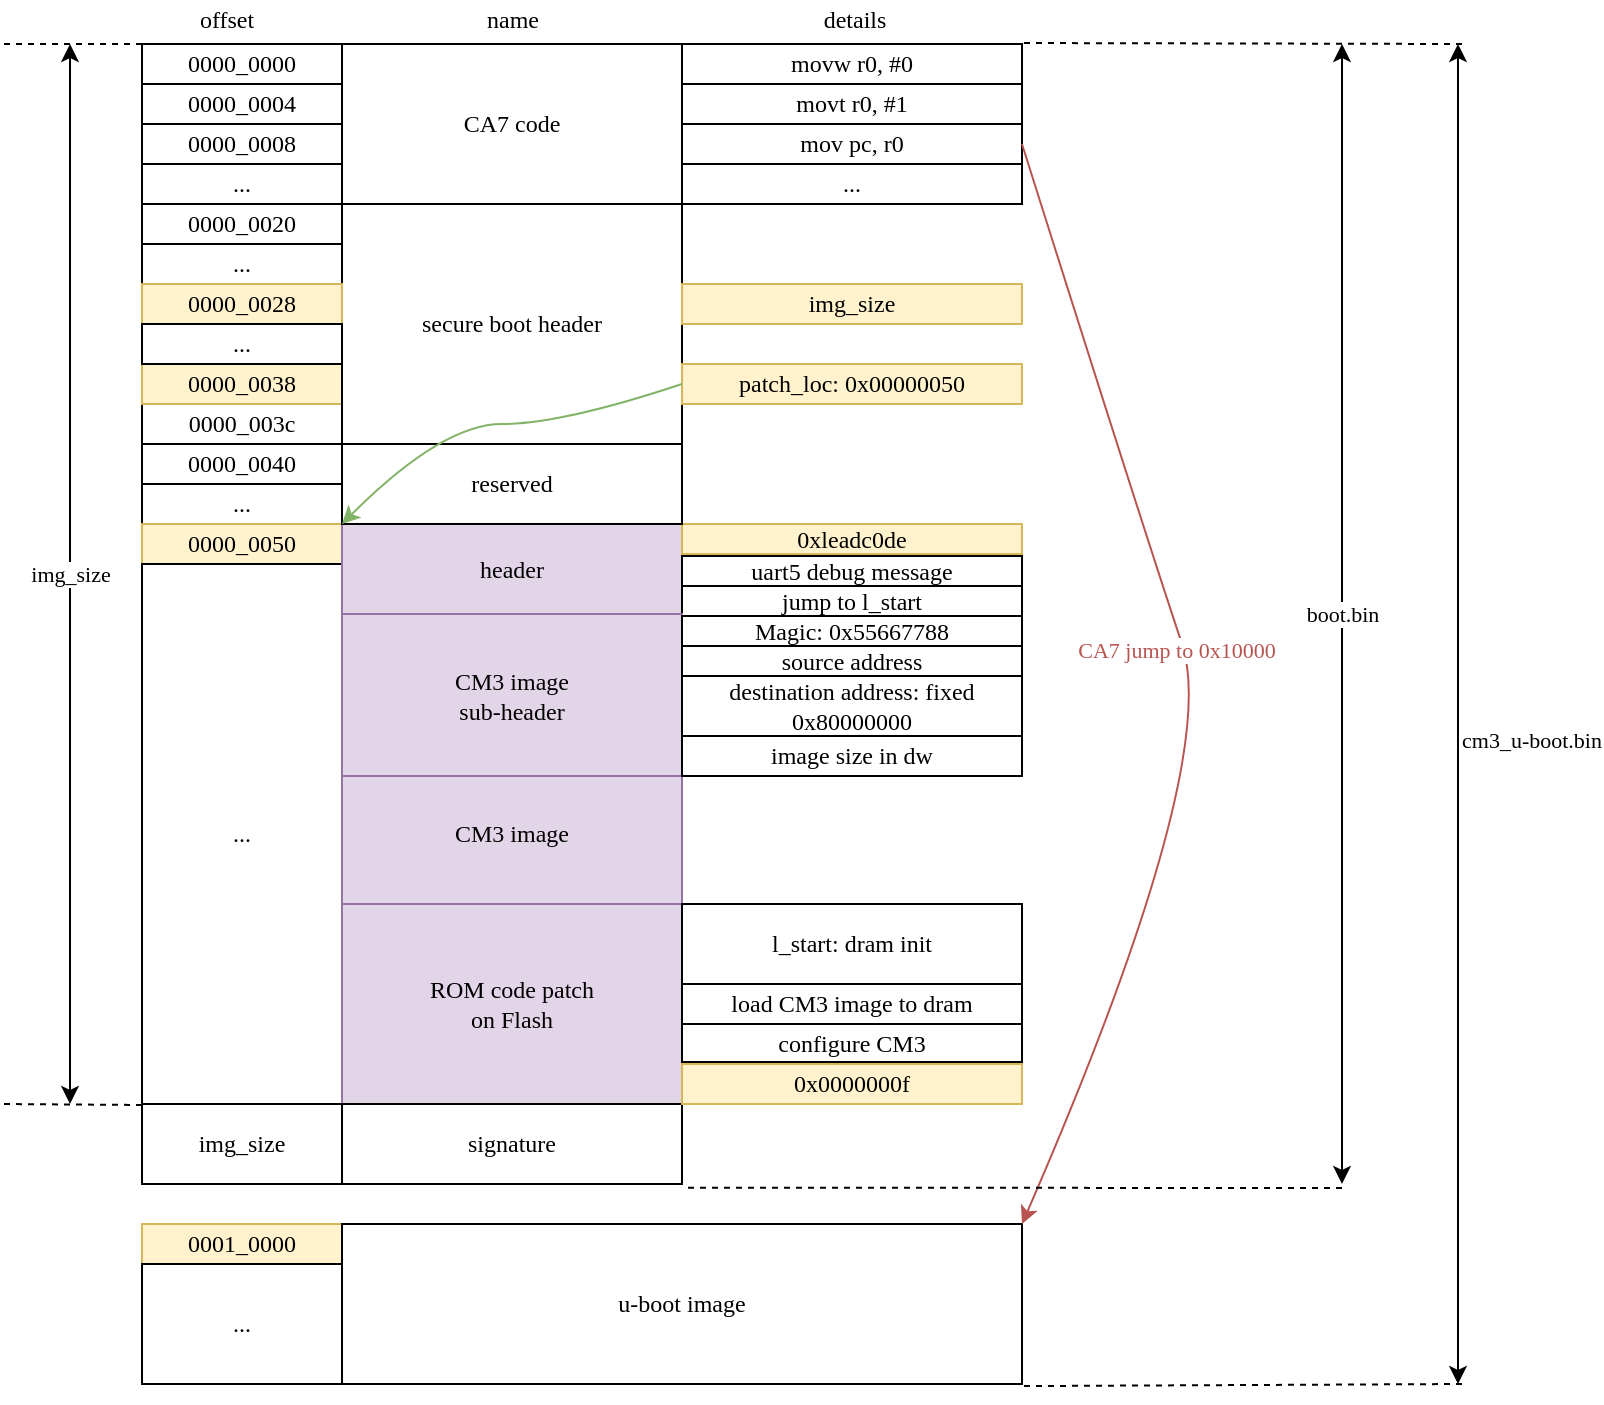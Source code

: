 <mxfile version="11.1.4" type="device"><diagram id="dw0IqlBXZwo_pZofRDzN" name="Page-1"><mxGraphModel dx="1090" dy="643" grid="1" gridSize="10" guides="1" tooltips="1" connect="1" arrows="1" fold="1" page="1" pageScale="1" pageWidth="827" pageHeight="1169" math="0" shadow="0"><root><mxCell id="0"/><mxCell id="1" parent="0"/><mxCell id="EMx238ram38udujBlheV-1" value="0000_0000" style="rounded=0;whiteSpace=wrap;html=1;fontFamily=Lucida Console;" parent="1" vertex="1"><mxGeometry x="74" y="40" width="100" height="20" as="geometry"/></mxCell><mxCell id="EMx238ram38udujBlheV-2" value="0000_0004" style="rounded=0;whiteSpace=wrap;html=1;fontFamily=Lucida Console;" parent="1" vertex="1"><mxGeometry x="74" y="60" width="100" height="20" as="geometry"/></mxCell><mxCell id="EMx238ram38udujBlheV-3" value="0000_0008" style="rounded=0;whiteSpace=wrap;html=1;fontFamily=Lucida Console;" parent="1" vertex="1"><mxGeometry x="74" y="80" width="100" height="20" as="geometry"/></mxCell><mxCell id="EMx238ram38udujBlheV-4" value="movw r0, #0" style="rounded=0;whiteSpace=wrap;html=1;fontFamily=Lucida Console;" parent="1" vertex="1"><mxGeometry x="344" y="40" width="170" height="20" as="geometry"/></mxCell><mxCell id="EMx238ram38udujBlheV-5" value="movt r0, #1" style="rounded=0;whiteSpace=wrap;html=1;fontFamily=Lucida Console;" parent="1" vertex="1"><mxGeometry x="344" y="60" width="170" height="20" as="geometry"/></mxCell><mxCell id="EMx238ram38udujBlheV-6" value="mov pc, r0" style="rounded=0;whiteSpace=wrap;html=1;fontFamily=Lucida Console;" parent="1" vertex="1"><mxGeometry x="344" y="80" width="170" height="20" as="geometry"/></mxCell><mxCell id="EMx238ram38udujBlheV-7" value="..." style="rounded=0;whiteSpace=wrap;html=1;fontFamily=Lucida Console;" parent="1" vertex="1"><mxGeometry x="74" y="100" width="100" height="20" as="geometry"/></mxCell><mxCell id="EMx238ram38udujBlheV-8" value="0000_0020" style="rounded=0;whiteSpace=wrap;html=1;fontFamily=Lucida Console;" parent="1" vertex="1"><mxGeometry x="74" y="120" width="100" height="20" as="geometry"/></mxCell><mxCell id="EMx238ram38udujBlheV-9" value="..." style="rounded=0;whiteSpace=wrap;html=1;fontFamily=Lucida Console;" parent="1" vertex="1"><mxGeometry x="74" y="140" width="100" height="20" as="geometry"/></mxCell><mxCell id="EMx238ram38udujBlheV-10" value="0000_003c" style="rounded=0;whiteSpace=wrap;html=1;fontFamily=Lucida Console;" parent="1" vertex="1"><mxGeometry x="74" y="220" width="100" height="20" as="geometry"/></mxCell><mxCell id="EMx238ram38udujBlheV-12" value="0000_0038" style="rounded=0;whiteSpace=wrap;html=1;fontFamily=Lucida Console;fillColor=#fff2cc;strokeColor=#d6b656;" parent="1" vertex="1"><mxGeometry x="74" y="200" width="100" height="20" as="geometry"/></mxCell><mxCell id="EMx238ram38udujBlheV-13" value="secure boot header" style="rounded=0;whiteSpace=wrap;html=1;fontFamily=Lucida Console;" parent="1" vertex="1"><mxGeometry x="174" y="120" width="170" height="120" as="geometry"/></mxCell><mxCell id="EMx238ram38udujBlheV-14" value="0000_0040" style="rounded=0;whiteSpace=wrap;html=1;fontFamily=Lucida Console;" parent="1" vertex="1"><mxGeometry x="74" y="240" width="100" height="20" as="geometry"/></mxCell><mxCell id="EMx238ram38udujBlheV-15" value="..." style="rounded=0;whiteSpace=wrap;html=1;fontFamily=Lucida Console;" parent="1" vertex="1"><mxGeometry x="74" y="260" width="100" height="20" as="geometry"/></mxCell><mxCell id="EMx238ram38udujBlheV-16" value="0000_0050" style="rounded=0;whiteSpace=wrap;html=1;fontFamily=Lucida Console;fillColor=#fff2cc;strokeColor=#d6b656;" parent="1" vertex="1"><mxGeometry x="74" y="280" width="100" height="20" as="geometry"/></mxCell><mxCell id="EMx238ram38udujBlheV-17" value="..." style="rounded=0;whiteSpace=wrap;html=1;fontFamily=Lucida Console;" parent="1" vertex="1"><mxGeometry x="74" y="300" width="100" height="270" as="geometry"/></mxCell><mxCell id="EMx238ram38udujBlheV-18" value="header" style="rounded=0;whiteSpace=wrap;html=1;fontFamily=Lucida Console;fillColor=#e1d5e7;strokeColor=#9673a6;" parent="1" vertex="1"><mxGeometry x="174" y="280" width="170" height="45" as="geometry"/></mxCell><mxCell id="EMx238ram38udujBlheV-19" value="0xleadc0de" style="rounded=0;whiteSpace=wrap;html=1;fontFamily=Lucida Console;fillColor=#fff2cc;strokeColor=#d6b656;" parent="1" vertex="1"><mxGeometry x="344" y="280" width="170" height="15" as="geometry"/></mxCell><mxCell id="EMx238ram38udujBlheV-20" value="CA7 code" style="rounded=0;whiteSpace=wrap;html=1;fontFamily=Lucida Console;" parent="1" vertex="1"><mxGeometry x="174" y="40" width="170" height="80" as="geometry"/></mxCell><mxCell id="EMx238ram38udujBlheV-21" value="..." style="rounded=0;whiteSpace=wrap;html=1;fontFamily=Lucida Console;" parent="1" vertex="1"><mxGeometry x="344" y="100" width="170" height="20" as="geometry"/></mxCell><mxCell id="EMx238ram38udujBlheV-22" value="patch_loc: 0x00000050" style="rounded=0;whiteSpace=wrap;html=1;fontFamily=Lucida Console;fillColor=#fff2cc;strokeColor=#d6b656;" parent="1" vertex="1"><mxGeometry x="344" y="200" width="170" height="20" as="geometry"/></mxCell><mxCell id="EMx238ram38udujBlheV-23" value="uart5 debug message" style="rounded=0;whiteSpace=wrap;html=1;fontFamily=Lucida Console;" parent="1" vertex="1"><mxGeometry x="344" y="296" width="170" height="15" as="geometry"/></mxCell><mxCell id="EMx238ram38udujBlheV-24" value="jump to l_start" style="rounded=0;whiteSpace=wrap;html=1;fontFamily=Lucida Console;" parent="1" vertex="1"><mxGeometry x="344" y="311" width="170" height="15" as="geometry"/></mxCell><mxCell id="EMx238ram38udujBlheV-25" value="CM3 image" style="rounded=0;whiteSpace=wrap;html=1;fontFamily=Lucida Console;fillColor=#e1d5e7;strokeColor=#9673a6;" parent="1" vertex="1"><mxGeometry x="174" y="400" width="170" height="70" as="geometry"/></mxCell><mxCell id="EMx238ram38udujBlheV-26" value="ROM code patch&lt;br&gt;on Flash" style="rounded=0;whiteSpace=wrap;html=1;fontFamily=Lucida Console;fillColor=#e1d5e7;strokeColor=#9673a6;" parent="1" vertex="1"><mxGeometry x="174" y="470" width="170" height="100" as="geometry"/></mxCell><mxCell id="EMx238ram38udujBlheV-27" value="l_start: dram init" style="rounded=0;whiteSpace=wrap;html=1;fontFamily=Lucida Console;" parent="1" vertex="1"><mxGeometry x="344" y="470" width="170" height="40" as="geometry"/></mxCell><mxCell id="EMx238ram38udujBlheV-28" value="load CM3 image to dram" style="rounded=0;whiteSpace=wrap;html=1;fontFamily=Lucida Console;" parent="1" vertex="1"><mxGeometry x="344" y="510" width="170" height="20" as="geometry"/></mxCell><mxCell id="EMx238ram38udujBlheV-29" value="configure CM3" style="rounded=0;whiteSpace=wrap;html=1;fontFamily=Lucida Console;" parent="1" vertex="1"><mxGeometry x="344" y="530" width="170" height="19" as="geometry"/></mxCell><mxCell id="EMx238ram38udujBlheV-31" value="0000_0028" style="rounded=0;whiteSpace=wrap;html=1;fontFamily=Lucida Console;fillColor=#fff2cc;strokeColor=#d6b656;" parent="1" vertex="1"><mxGeometry x="74" y="160" width="100" height="20" as="geometry"/></mxCell><mxCell id="EMx238ram38udujBlheV-32" value="..." style="rounded=0;whiteSpace=wrap;html=1;fontFamily=Lucida Console;" parent="1" vertex="1"><mxGeometry x="74" y="180" width="100" height="20" as="geometry"/></mxCell><mxCell id="EMx238ram38udujBlheV-33" value="img_size" style="rounded=0;whiteSpace=wrap;html=1;fontFamily=Lucida Console;fillColor=#fff2cc;strokeColor=#d6b656;" parent="1" vertex="1"><mxGeometry x="344" y="160" width="170" height="20" as="geometry"/></mxCell><mxCell id="EMx238ram38udujBlheV-35" value="reserved" style="rounded=0;whiteSpace=wrap;html=1;fontFamily=Lucida Console;" parent="1" vertex="1"><mxGeometry x="174" y="240" width="170" height="40" as="geometry"/></mxCell><mxCell id="EMx238ram38udujBlheV-36" value="img_size" style="rounded=0;whiteSpace=wrap;html=1;fontFamily=Lucida Console;" parent="1" vertex="1"><mxGeometry x="74" y="570" width="100" height="40" as="geometry"/></mxCell><mxCell id="EMx238ram38udujBlheV-37" value="0001_0000" style="rounded=0;whiteSpace=wrap;html=1;fontFamily=Lucida Console;fillColor=#fff2cc;strokeColor=#d6b656;" parent="1" vertex="1"><mxGeometry x="74" y="630" width="100" height="20" as="geometry"/></mxCell><mxCell id="EMx238ram38udujBlheV-38" value="u-boot image" style="rounded=0;whiteSpace=wrap;html=1;fontFamily=Lucida Console;" parent="1" vertex="1"><mxGeometry x="174" y="630" width="340" height="80" as="geometry"/></mxCell><mxCell id="EMx238ram38udujBlheV-39" value="..." style="rounded=0;whiteSpace=wrap;html=1;fontFamily=Lucida Console;" parent="1" vertex="1"><mxGeometry x="74" y="650" width="100" height="60" as="geometry"/></mxCell><mxCell id="EMx238ram38udujBlheV-40" value="offset" style="text;html=1;align=center;verticalAlign=middle;resizable=0;points=[];autosize=1;fontFamily=Lucida Console;" parent="1" vertex="1"><mxGeometry x="86" y="18" width="60" height="20" as="geometry"/></mxCell><mxCell id="EMx238ram38udujBlheV-41" value="name" style="text;html=1;align=center;verticalAlign=middle;resizable=0;points=[];autosize=1;fontFamily=Lucida Console;" parent="1" vertex="1"><mxGeometry x="239" y="18" width="40" height="20" as="geometry"/></mxCell><mxCell id="EMx238ram38udujBlheV-42" value="details" style="text;html=1;align=center;verticalAlign=middle;resizable=0;points=[];autosize=1;fontFamily=Lucida Console;" parent="1" vertex="1"><mxGeometry x="395" y="18" width="70" height="20" as="geometry"/></mxCell><mxCell id="EMx238ram38udujBlheV-45" value="" style="curved=1;endArrow=classic;html=1;fontFamily=Lucida Console;exitX=1;exitY=0.5;exitDx=0;exitDy=0;entryX=1;entryY=0;entryDx=0;entryDy=0;fillColor=#f8cecc;strokeColor=#b85450;" parent="1" source="EMx238ram38udujBlheV-6" target="EMx238ram38udujBlheV-38" edge="1"><mxGeometry width="50" height="50" relative="1" as="geometry"><mxPoint x="384" y="390" as="sourcePoint"/><mxPoint x="434" y="340" as="targetPoint"/><Array as="points"><mxPoint x="574" y="280"/><mxPoint x="614" y="400"/></Array></mxGeometry></mxCell><mxCell id="EMx238ram38udujBlheV-46" value="CA7 jump to 0x10000" style="edgeLabel;html=1;align=center;verticalAlign=middle;resizable=0;points=[];fontFamily=Lucida Console;fontColor=#B85450;labelPosition=center;verticalLabelPosition=middle;rotation=0;direction=south;" parent="EMx238ram38udujBlheV-45" vertex="1" connectable="0"><mxGeometry x="0.027" y="-1" relative="1" as="geometry"><mxPoint x="-13" y="-29" as="offset"/></mxGeometry></mxCell><mxCell id="EMx238ram38udujBlheV-49" value="" style="curved=1;endArrow=classic;html=1;fontFamily=Lucida Console;exitX=1;exitY=0.75;exitDx=0;exitDy=0;entryX=0;entryY=0;entryDx=0;entryDy=0;fillColor=#d5e8d4;strokeColor=#82b366;" parent="1" source="EMx238ram38udujBlheV-13" target="EMx238ram38udujBlheV-18" edge="1"><mxGeometry width="50" height="50" relative="1" as="geometry"><mxPoint x="384" y="390" as="sourcePoint"/><mxPoint x="434" y="340" as="targetPoint"/><Array as="points"><mxPoint x="284" y="230"/><mxPoint x="224" y="230"/></Array></mxGeometry></mxCell><mxCell id="EMx238ram38udujBlheV-51" value="signature" style="rounded=0;whiteSpace=wrap;html=1;fontFamily=Lucida Console;" parent="1" vertex="1"><mxGeometry x="174" y="570" width="170" height="40" as="geometry"/></mxCell><mxCell id="EMx238ram38udujBlheV-52" value="img_size" style="endArrow=classic;startArrow=classic;html=1;fontFamily=Lucida Console;" parent="1" edge="1"><mxGeometry width="50" height="50" relative="1" as="geometry"><mxPoint x="38" y="570" as="sourcePoint"/><mxPoint x="38" y="40" as="targetPoint"/></mxGeometry></mxCell><mxCell id="wFMRPjdCUgD9otGpAlP_-1" value="CM3 image&lt;br&gt;sub-header" style="rounded=0;whiteSpace=wrap;html=1;fontFamily=Lucida Console;fillColor=#e1d5e7;strokeColor=#9673a6;" parent="1" vertex="1"><mxGeometry x="174" y="325" width="170" height="81" as="geometry"/></mxCell><mxCell id="wFMRPjdCUgD9otGpAlP_-2" value="Magic: 0x55667788" style="rounded=0;whiteSpace=wrap;html=1;fontFamily=Lucida Console;" parent="1" vertex="1"><mxGeometry x="344" y="326" width="170" height="15" as="geometry"/></mxCell><mxCell id="wFMRPjdCUgD9otGpAlP_-3" value="source address" style="rounded=0;whiteSpace=wrap;html=1;fontFamily=Lucida Console;" parent="1" vertex="1"><mxGeometry x="344" y="341" width="170" height="15" as="geometry"/></mxCell><mxCell id="wFMRPjdCUgD9otGpAlP_-4" value="destination address: fixed 0x80000000" style="rounded=0;whiteSpace=wrap;html=1;fontFamily=Lucida Console;" parent="1" vertex="1"><mxGeometry x="344" y="356" width="170" height="30" as="geometry"/></mxCell><mxCell id="wFMRPjdCUgD9otGpAlP_-5" value="image size in dw" style="rounded=0;whiteSpace=wrap;html=1;fontFamily=Lucida Console;" parent="1" vertex="1"><mxGeometry x="344" y="386" width="170" height="20" as="geometry"/></mxCell><mxCell id="apgoRtogbpYf64ZULrPC-1" value="boot.bin" style="endArrow=classic;startArrow=classic;html=1;fontFamily=Lucida Console;" parent="1" edge="1"><mxGeometry width="50" height="50" relative="1" as="geometry"><mxPoint x="674" y="610" as="sourcePoint"/><mxPoint x="674" y="40" as="targetPoint"/></mxGeometry></mxCell><mxCell id="apgoRtogbpYf64ZULrPC-2" value="cm3_u-boot.bin" style="endArrow=classic;startArrow=classic;html=1;fontFamily=Lucida Console;labelPosition=right;verticalLabelPosition=bottom;align=left;verticalAlign=top;" parent="1" edge="1"><mxGeometry width="50" height="50" relative="1" as="geometry"><mxPoint x="732" y="710" as="sourcePoint"/><mxPoint x="732" y="40" as="targetPoint"/></mxGeometry></mxCell><mxCell id="apgoRtogbpYf64ZULrPC-3" value="" style="endArrow=none;dashed=1;html=1;entryX=1.012;entryY=1.046;entryDx=0;entryDy=0;entryPerimeter=0;" parent="1" target="EMx238ram38udujBlheV-51" edge="1"><mxGeometry width="50" height="50" relative="1" as="geometry"><mxPoint x="674" y="612" as="sourcePoint"/><mxPoint x="64" y="750" as="targetPoint"/></mxGeometry></mxCell><mxCell id="apgoRtogbpYf64ZULrPC-4" value="" style="endArrow=none;dashed=1;html=1;entryX=1.003;entryY=1.013;entryDx=0;entryDy=0;entryPerimeter=0;" parent="1" target="EMx238ram38udujBlheV-38" edge="1"><mxGeometry width="50" height="50" relative="1" as="geometry"><mxPoint x="734" y="710" as="sourcePoint"/><mxPoint x="514.04" y="709.84" as="targetPoint"/></mxGeometry></mxCell><mxCell id="apgoRtogbpYf64ZULrPC-5" value="" style="endArrow=none;dashed=1;html=1;entryX=0.999;entryY=-0.025;entryDx=0;entryDy=0;entryPerimeter=0;" parent="1" target="EMx238ram38udujBlheV-4" edge="1"><mxGeometry width="50" height="50" relative="1" as="geometry"><mxPoint x="734" y="40" as="sourcePoint"/><mxPoint x="584" y="180" as="targetPoint"/></mxGeometry></mxCell><mxCell id="V7IR7-RVOVs3p3kZXZr8-1" value="" style="endArrow=none;dashed=1;html=1;" edge="1" parent="1"><mxGeometry width="50" height="50" relative="1" as="geometry"><mxPoint x="74" y="40" as="sourcePoint"/><mxPoint x="4" y="40" as="targetPoint"/></mxGeometry></mxCell><mxCell id="V7IR7-RVOVs3p3kZXZr8-2" value="" style="endArrow=none;dashed=1;html=1;" edge="1" parent="1"><mxGeometry width="50" height="50" relative="1" as="geometry"><mxPoint x="74" y="570.5" as="sourcePoint"/><mxPoint x="4" y="570" as="targetPoint"/></mxGeometry></mxCell><mxCell id="V7IR7-RVOVs3p3kZXZr8-3" value="0x0000000f" style="rounded=0;whiteSpace=wrap;html=1;fontFamily=Lucida Console;fillColor=#fff2cc;strokeColor=#d6b656;" vertex="1" parent="1"><mxGeometry x="344" y="550" width="170" height="20" as="geometry"/></mxCell></root></mxGraphModel></diagram></mxfile>